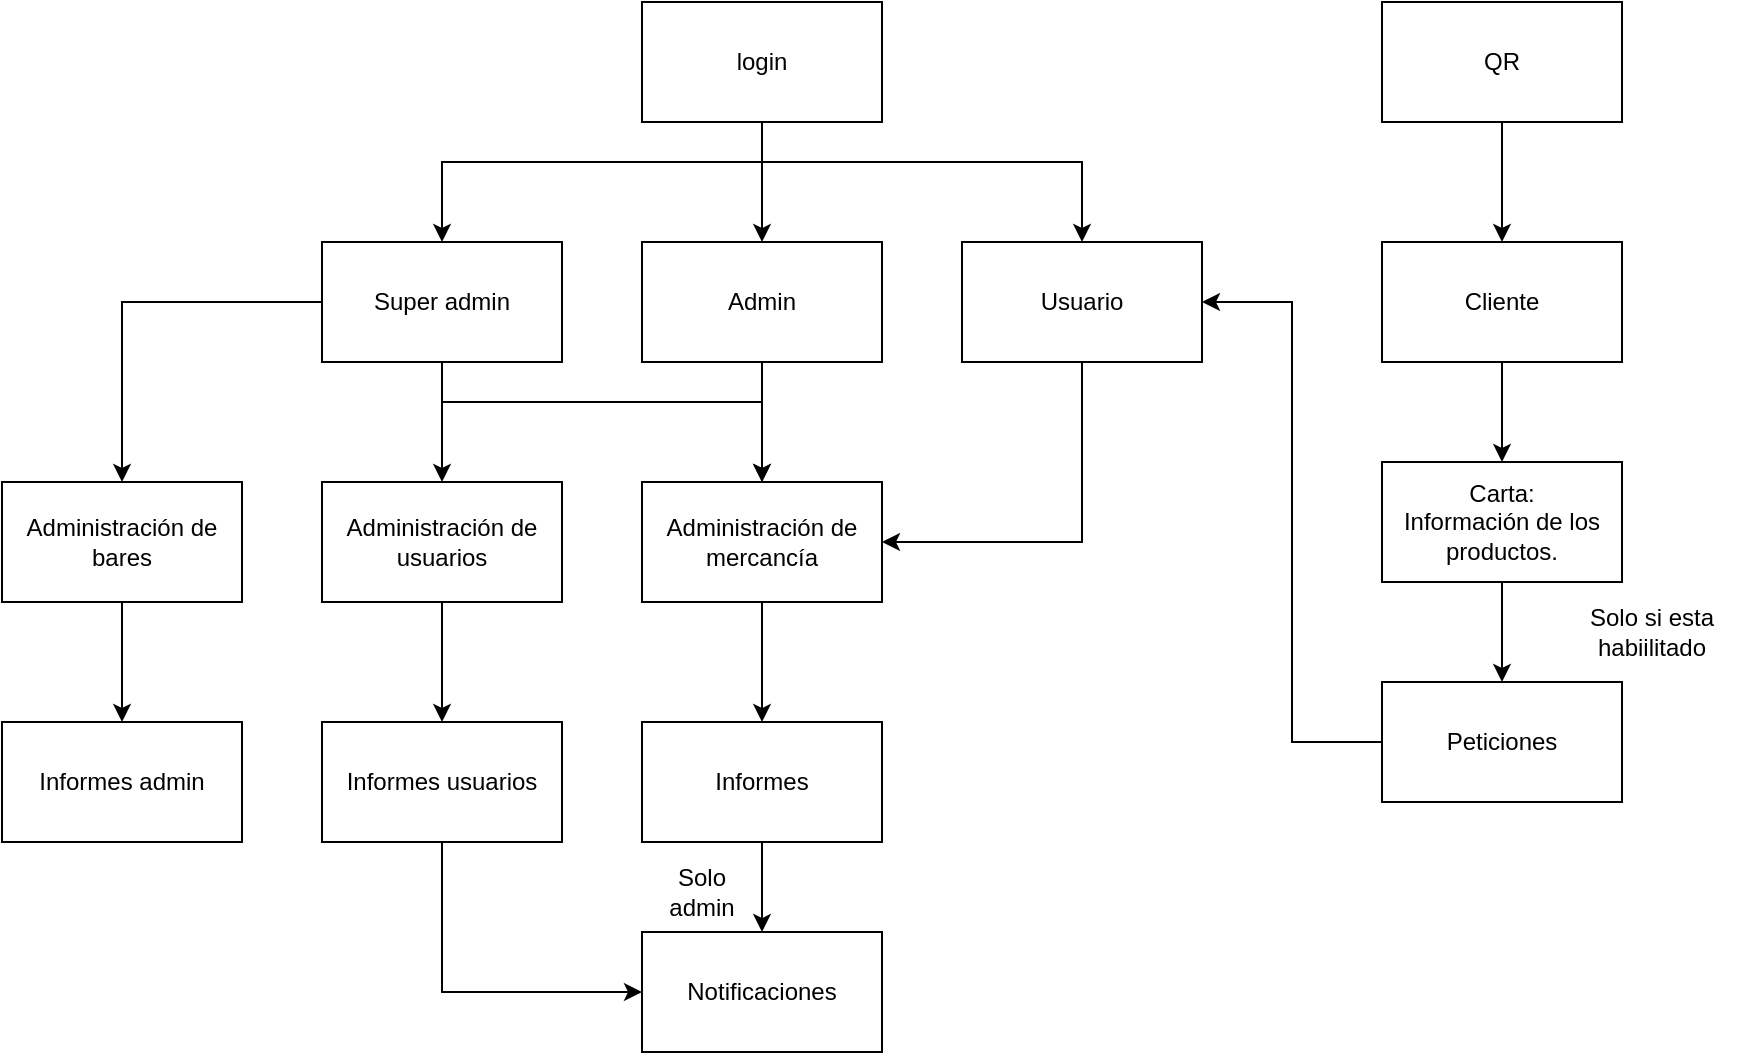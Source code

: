 <mxfile version="21.8.2" type="github">
  <diagram id="C5RBs43oDa-KdzZeNtuy" name="Page-1">
    <mxGraphModel dx="1707" dy="446" grid="1" gridSize="10" guides="1" tooltips="1" connect="1" arrows="1" fold="1" page="1" pageScale="1" pageWidth="827" pageHeight="1169" math="0" shadow="0">
      <root>
        <mxCell id="WIyWlLk6GJQsqaUBKTNV-0" />
        <mxCell id="WIyWlLk6GJQsqaUBKTNV-1" parent="WIyWlLk6GJQsqaUBKTNV-0" />
        <mxCell id="vqO1GmXhRaiNqcyrXDtk-0" value="login" style="rounded=0;whiteSpace=wrap;html=1;" vertex="1" parent="WIyWlLk6GJQsqaUBKTNV-1">
          <mxGeometry x="120" y="120" width="120" height="60" as="geometry" />
        </mxCell>
        <mxCell id="vqO1GmXhRaiNqcyrXDtk-1" value="QR" style="rounded=0;whiteSpace=wrap;html=1;" vertex="1" parent="WIyWlLk6GJQsqaUBKTNV-1">
          <mxGeometry x="490" y="120" width="120" height="60" as="geometry" />
        </mxCell>
        <mxCell id="vqO1GmXhRaiNqcyrXDtk-22" value="" style="edgeStyle=orthogonalEdgeStyle;rounded=0;orthogonalLoop=1;jettySize=auto;html=1;" edge="1" parent="WIyWlLk6GJQsqaUBKTNV-1" source="vqO1GmXhRaiNqcyrXDtk-2" target="vqO1GmXhRaiNqcyrXDtk-21">
          <mxGeometry relative="1" as="geometry" />
        </mxCell>
        <mxCell id="vqO1GmXhRaiNqcyrXDtk-28" value="" style="edgeStyle=orthogonalEdgeStyle;rounded=0;orthogonalLoop=1;jettySize=auto;html=1;" edge="1" parent="WIyWlLk6GJQsqaUBKTNV-1" source="vqO1GmXhRaiNqcyrXDtk-2" target="vqO1GmXhRaiNqcyrXDtk-14">
          <mxGeometry relative="1" as="geometry" />
        </mxCell>
        <mxCell id="vqO1GmXhRaiNqcyrXDtk-33" style="edgeStyle=orthogonalEdgeStyle;rounded=0;orthogonalLoop=1;jettySize=auto;html=1;entryX=0.5;entryY=0;entryDx=0;entryDy=0;" edge="1" parent="WIyWlLk6GJQsqaUBKTNV-1" source="vqO1GmXhRaiNqcyrXDtk-2" target="vqO1GmXhRaiNqcyrXDtk-23">
          <mxGeometry relative="1" as="geometry">
            <Array as="points">
              <mxPoint x="20" y="320" />
              <mxPoint x="180" y="320" />
            </Array>
          </mxGeometry>
        </mxCell>
        <mxCell id="vqO1GmXhRaiNqcyrXDtk-2" value="Super admin" style="rounded=0;whiteSpace=wrap;html=1;" vertex="1" parent="WIyWlLk6GJQsqaUBKTNV-1">
          <mxGeometry x="-40" y="240" width="120" height="60" as="geometry" />
        </mxCell>
        <mxCell id="vqO1GmXhRaiNqcyrXDtk-32" value="" style="edgeStyle=orthogonalEdgeStyle;rounded=0;orthogonalLoop=1;jettySize=auto;html=1;" edge="1" parent="WIyWlLk6GJQsqaUBKTNV-1" source="vqO1GmXhRaiNqcyrXDtk-3" target="vqO1GmXhRaiNqcyrXDtk-23">
          <mxGeometry relative="1" as="geometry" />
        </mxCell>
        <mxCell id="vqO1GmXhRaiNqcyrXDtk-3" value="Admin" style="rounded=0;whiteSpace=wrap;html=1;" vertex="1" parent="WIyWlLk6GJQsqaUBKTNV-1">
          <mxGeometry x="120" y="240" width="120" height="60" as="geometry" />
        </mxCell>
        <mxCell id="vqO1GmXhRaiNqcyrXDtk-34" style="edgeStyle=orthogonalEdgeStyle;rounded=0;orthogonalLoop=1;jettySize=auto;html=1;entryX=1;entryY=0.5;entryDx=0;entryDy=0;" edge="1" parent="WIyWlLk6GJQsqaUBKTNV-1" source="vqO1GmXhRaiNqcyrXDtk-4" target="vqO1GmXhRaiNqcyrXDtk-23">
          <mxGeometry relative="1" as="geometry">
            <Array as="points">
              <mxPoint x="340" y="390" />
            </Array>
          </mxGeometry>
        </mxCell>
        <mxCell id="vqO1GmXhRaiNqcyrXDtk-4" value="Usuario" style="rounded=0;whiteSpace=wrap;html=1;" vertex="1" parent="WIyWlLk6GJQsqaUBKTNV-1">
          <mxGeometry x="280" y="240" width="120" height="60" as="geometry" />
        </mxCell>
        <mxCell id="vqO1GmXhRaiNqcyrXDtk-5" value="Cliente" style="rounded=0;whiteSpace=wrap;html=1;" vertex="1" parent="WIyWlLk6GJQsqaUBKTNV-1">
          <mxGeometry x="490" y="240" width="120" height="60" as="geometry" />
        </mxCell>
        <mxCell id="vqO1GmXhRaiNqcyrXDtk-6" value="" style="endArrow=classic;html=1;rounded=0;exitX=0.5;exitY=1;exitDx=0;exitDy=0;" edge="1" parent="WIyWlLk6GJQsqaUBKTNV-1" source="vqO1GmXhRaiNqcyrXDtk-0" target="vqO1GmXhRaiNqcyrXDtk-3">
          <mxGeometry width="50" height="50" relative="1" as="geometry">
            <mxPoint x="350" y="310" as="sourcePoint" />
            <mxPoint x="400" y="260" as="targetPoint" />
          </mxGeometry>
        </mxCell>
        <mxCell id="vqO1GmXhRaiNqcyrXDtk-8" value="" style="endArrow=classic;html=1;rounded=0;entryX=0.5;entryY=0;entryDx=0;entryDy=0;" edge="1" parent="WIyWlLk6GJQsqaUBKTNV-1" target="vqO1GmXhRaiNqcyrXDtk-2">
          <mxGeometry width="50" height="50" relative="1" as="geometry">
            <mxPoint x="180" y="200" as="sourcePoint" />
            <mxPoint x="400" y="260" as="targetPoint" />
            <Array as="points">
              <mxPoint x="20" y="200" />
            </Array>
          </mxGeometry>
        </mxCell>
        <mxCell id="vqO1GmXhRaiNqcyrXDtk-9" value="" style="endArrow=classic;html=1;rounded=0;entryX=0.5;entryY=0;entryDx=0;entryDy=0;" edge="1" parent="WIyWlLk6GJQsqaUBKTNV-1" target="vqO1GmXhRaiNqcyrXDtk-4">
          <mxGeometry width="50" height="50" relative="1" as="geometry">
            <mxPoint x="180" y="200" as="sourcePoint" />
            <mxPoint x="400" y="260" as="targetPoint" />
            <Array as="points">
              <mxPoint x="340" y="200" />
            </Array>
          </mxGeometry>
        </mxCell>
        <mxCell id="vqO1GmXhRaiNqcyrXDtk-10" value="" style="endArrow=classic;html=1;rounded=0;entryX=0.5;entryY=0;entryDx=0;entryDy=0;exitX=0.5;exitY=1;exitDx=0;exitDy=0;" edge="1" parent="WIyWlLk6GJQsqaUBKTNV-1" source="vqO1GmXhRaiNqcyrXDtk-1" target="vqO1GmXhRaiNqcyrXDtk-5">
          <mxGeometry width="50" height="50" relative="1" as="geometry">
            <mxPoint x="350" y="310" as="sourcePoint" />
            <mxPoint x="400" y="260" as="targetPoint" />
          </mxGeometry>
        </mxCell>
        <mxCell id="vqO1GmXhRaiNqcyrXDtk-48" value="" style="edgeStyle=orthogonalEdgeStyle;rounded=0;orthogonalLoop=1;jettySize=auto;html=1;" edge="1" parent="WIyWlLk6GJQsqaUBKTNV-1" source="vqO1GmXhRaiNqcyrXDtk-12" target="vqO1GmXhRaiNqcyrXDtk-47">
          <mxGeometry relative="1" as="geometry" />
        </mxCell>
        <mxCell id="vqO1GmXhRaiNqcyrXDtk-12" value="Carta:&lt;br&gt;Información de los productos." style="rounded=0;whiteSpace=wrap;html=1;" vertex="1" parent="WIyWlLk6GJQsqaUBKTNV-1">
          <mxGeometry x="490" y="350" width="120" height="60" as="geometry" />
        </mxCell>
        <mxCell id="vqO1GmXhRaiNqcyrXDtk-13" value="" style="endArrow=classic;html=1;rounded=0;entryX=0.5;entryY=0;entryDx=0;entryDy=0;exitX=0.5;exitY=1;exitDx=0;exitDy=0;" edge="1" parent="WIyWlLk6GJQsqaUBKTNV-1" source="vqO1GmXhRaiNqcyrXDtk-5" target="vqO1GmXhRaiNqcyrXDtk-12">
          <mxGeometry width="50" height="50" relative="1" as="geometry">
            <mxPoint x="320" y="340" as="sourcePoint" />
            <mxPoint x="370" y="290" as="targetPoint" />
          </mxGeometry>
        </mxCell>
        <mxCell id="vqO1GmXhRaiNqcyrXDtk-46" value="" style="edgeStyle=orthogonalEdgeStyle;rounded=0;orthogonalLoop=1;jettySize=auto;html=1;" edge="1" parent="WIyWlLk6GJQsqaUBKTNV-1" source="vqO1GmXhRaiNqcyrXDtk-14" target="vqO1GmXhRaiNqcyrXDtk-45">
          <mxGeometry relative="1" as="geometry" />
        </mxCell>
        <mxCell id="vqO1GmXhRaiNqcyrXDtk-14" value="Administración de usuarios" style="rounded=0;whiteSpace=wrap;html=1;" vertex="1" parent="WIyWlLk6GJQsqaUBKTNV-1">
          <mxGeometry x="-40" y="360" width="120" height="60" as="geometry" />
        </mxCell>
        <mxCell id="vqO1GmXhRaiNqcyrXDtk-39" value="" style="edgeStyle=orthogonalEdgeStyle;rounded=0;orthogonalLoop=1;jettySize=auto;html=1;" edge="1" parent="WIyWlLk6GJQsqaUBKTNV-1" source="vqO1GmXhRaiNqcyrXDtk-21" target="vqO1GmXhRaiNqcyrXDtk-38">
          <mxGeometry relative="1" as="geometry" />
        </mxCell>
        <mxCell id="vqO1GmXhRaiNqcyrXDtk-21" value="Administración de bares" style="rounded=0;whiteSpace=wrap;html=1;" vertex="1" parent="WIyWlLk6GJQsqaUBKTNV-1">
          <mxGeometry x="-200" y="360" width="120" height="60" as="geometry" />
        </mxCell>
        <mxCell id="vqO1GmXhRaiNqcyrXDtk-37" value="" style="edgeStyle=orthogonalEdgeStyle;rounded=0;orthogonalLoop=1;jettySize=auto;html=1;" edge="1" parent="WIyWlLk6GJQsqaUBKTNV-1" source="vqO1GmXhRaiNqcyrXDtk-23" target="vqO1GmXhRaiNqcyrXDtk-36">
          <mxGeometry relative="1" as="geometry" />
        </mxCell>
        <mxCell id="vqO1GmXhRaiNqcyrXDtk-23" value="Administración de mercancía" style="rounded=0;whiteSpace=wrap;html=1;" vertex="1" parent="WIyWlLk6GJQsqaUBKTNV-1">
          <mxGeometry x="120" y="360" width="120" height="60" as="geometry" />
        </mxCell>
        <mxCell id="vqO1GmXhRaiNqcyrXDtk-43" value="" style="edgeStyle=orthogonalEdgeStyle;rounded=0;orthogonalLoop=1;jettySize=auto;html=1;" edge="1" parent="WIyWlLk6GJQsqaUBKTNV-1" source="vqO1GmXhRaiNqcyrXDtk-36" target="vqO1GmXhRaiNqcyrXDtk-42">
          <mxGeometry relative="1" as="geometry" />
        </mxCell>
        <mxCell id="vqO1GmXhRaiNqcyrXDtk-36" value="Informes" style="rounded=0;whiteSpace=wrap;html=1;" vertex="1" parent="WIyWlLk6GJQsqaUBKTNV-1">
          <mxGeometry x="120" y="480" width="120" height="60" as="geometry" />
        </mxCell>
        <mxCell id="vqO1GmXhRaiNqcyrXDtk-38" value="Informes admin" style="rounded=0;whiteSpace=wrap;html=1;" vertex="1" parent="WIyWlLk6GJQsqaUBKTNV-1">
          <mxGeometry x="-200" y="480" width="120" height="60" as="geometry" />
        </mxCell>
        <mxCell id="vqO1GmXhRaiNqcyrXDtk-42" value="Notificaciones" style="rounded=0;whiteSpace=wrap;html=1;" vertex="1" parent="WIyWlLk6GJQsqaUBKTNV-1">
          <mxGeometry x="120" y="585" width="120" height="60" as="geometry" />
        </mxCell>
        <mxCell id="vqO1GmXhRaiNqcyrXDtk-44" value="Solo admin" style="text;html=1;strokeColor=none;fillColor=none;align=center;verticalAlign=middle;whiteSpace=wrap;rounded=0;" vertex="1" parent="WIyWlLk6GJQsqaUBKTNV-1">
          <mxGeometry x="120" y="550" width="60" height="30" as="geometry" />
        </mxCell>
        <mxCell id="vqO1GmXhRaiNqcyrXDtk-52" style="edgeStyle=orthogonalEdgeStyle;rounded=0;orthogonalLoop=1;jettySize=auto;html=1;entryX=0;entryY=0.5;entryDx=0;entryDy=0;" edge="1" parent="WIyWlLk6GJQsqaUBKTNV-1" source="vqO1GmXhRaiNqcyrXDtk-45" target="vqO1GmXhRaiNqcyrXDtk-42">
          <mxGeometry relative="1" as="geometry">
            <Array as="points">
              <mxPoint x="20" y="615" />
            </Array>
          </mxGeometry>
        </mxCell>
        <mxCell id="vqO1GmXhRaiNqcyrXDtk-45" value="Informes usuarios" style="rounded=0;whiteSpace=wrap;html=1;" vertex="1" parent="WIyWlLk6GJQsqaUBKTNV-1">
          <mxGeometry x="-40" y="480" width="120" height="60" as="geometry" />
        </mxCell>
        <mxCell id="vqO1GmXhRaiNqcyrXDtk-50" style="edgeStyle=orthogonalEdgeStyle;rounded=0;orthogonalLoop=1;jettySize=auto;html=1;entryX=1;entryY=0.5;entryDx=0;entryDy=0;" edge="1" parent="WIyWlLk6GJQsqaUBKTNV-1" source="vqO1GmXhRaiNqcyrXDtk-47" target="vqO1GmXhRaiNqcyrXDtk-4">
          <mxGeometry relative="1" as="geometry" />
        </mxCell>
        <mxCell id="vqO1GmXhRaiNqcyrXDtk-47" value="Peticiones" style="rounded=0;whiteSpace=wrap;html=1;" vertex="1" parent="WIyWlLk6GJQsqaUBKTNV-1">
          <mxGeometry x="490" y="460" width="120" height="60" as="geometry" />
        </mxCell>
        <mxCell id="vqO1GmXhRaiNqcyrXDtk-49" value="Solo si esta habiilitado" style="text;html=1;strokeColor=none;fillColor=none;align=center;verticalAlign=middle;whiteSpace=wrap;rounded=0;" vertex="1" parent="WIyWlLk6GJQsqaUBKTNV-1">
          <mxGeometry x="570" y="420" width="110" height="30" as="geometry" />
        </mxCell>
      </root>
    </mxGraphModel>
  </diagram>
</mxfile>
